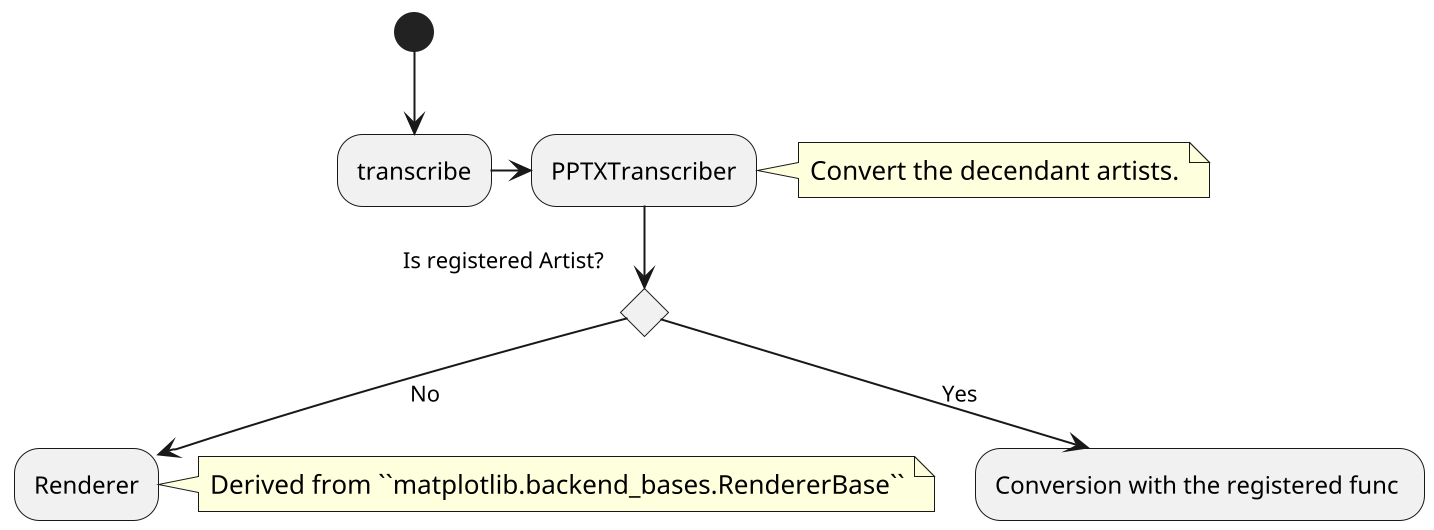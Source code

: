 @startuml{flowchart.png}
(*) --> "transcribe"
scale 2.0
"transcribe" -> "PPTXTranscriber"
note right 
    Convert the decendant artists.
end note
if "Is registered Artist?" then 
    -->[Yes] "Conversion with the registered func "
else
    -->[No] "Renderer"
endif
note right
    Derived from ``matplotlib.backend_bases.RendererBase``
end note

@enduml
